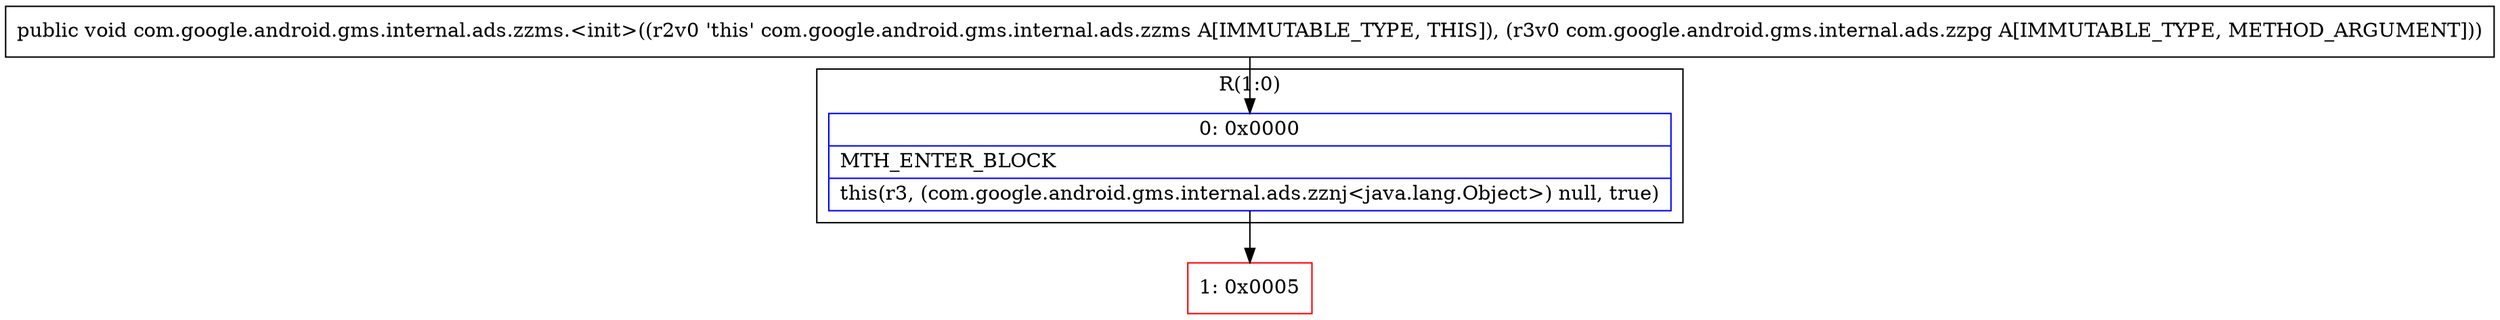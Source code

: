 digraph "CFG forcom.google.android.gms.internal.ads.zzms.\<init\>(Lcom\/google\/android\/gms\/internal\/ads\/zzpg;)V" {
subgraph cluster_Region_955042104 {
label = "R(1:0)";
node [shape=record,color=blue];
Node_0 [shape=record,label="{0\:\ 0x0000|MTH_ENTER_BLOCK\l|this(r3, (com.google.android.gms.internal.ads.zznj\<java.lang.Object\>) null, true)\l}"];
}
Node_1 [shape=record,color=red,label="{1\:\ 0x0005}"];
MethodNode[shape=record,label="{public void com.google.android.gms.internal.ads.zzms.\<init\>((r2v0 'this' com.google.android.gms.internal.ads.zzms A[IMMUTABLE_TYPE, THIS]), (r3v0 com.google.android.gms.internal.ads.zzpg A[IMMUTABLE_TYPE, METHOD_ARGUMENT])) }"];
MethodNode -> Node_0;
Node_0 -> Node_1;
}

